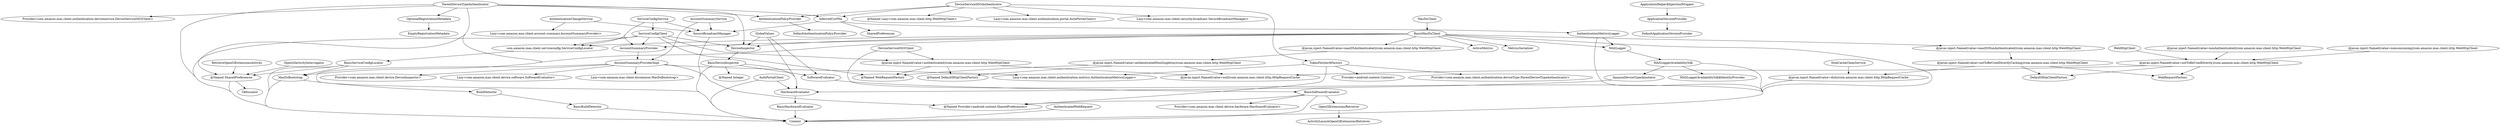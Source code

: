 digraph G1 {
  concentrate = true;
  n2 [label="@Named SharedPreferences"];
  n2 -> Context;
  n2 -> Obfuscator;
  n3 [label="@javax.inject.Named(value=authenticated)/com.amazon.mas.client.http.WebHttpClient"];
  n4 [label="@Named DefaultHttpClientFactory"];
  n3 -> n4;
  n5 [label="@Named WebRequestFactory"];
  n3 -> n5;
  n6 [label="@javax.inject.Named(value=null)/com.amazon.mas.client.http.HttpRequestCache"];
  n3 -> n6;
  n7 [label="@javax.inject.Named(value=authenticatedNonSingleton)/com.amazon.mas.client.http.WebHttpClient"];
  n7 -> n4;
  n7 -> n5;
  n7 -> n6;
  n8 [label="@javax.inject.Named(value=disk)/com.amazon.mas.client.http.HttpRequestCache"];
  n8 -> Context;
  n9 [label="@javax.inject.Named(value=masDSAuthenticated)/com.amazon.mas.client.http.WebHttpClient"];
  n9 -> n7;
  n10 [label="@javax.inject.Named(value=masDSNonAuthenticated)/com.amazon.mas.client.http.WebHttpClient"];
  n11 [label="@javax.inject.Named(value=notToBeUsedDirectlyCaching)/com.amazon.mas.client.http.WebHttpClient"];
  n10 -> n11;
  n12 [label="@javax.inject.Named(value=nonAuthenticated)/com.amazon.mas.client.http.WebHttpClient"];
  n13 [label="@javax.inject.Named(value=notToBeUsedDirectly)/com.amazon.mas.client.http.WebHttpClient"];
  n12 -> n13;
  n14 [label="@javax.inject.Named(value=nonconsuming)/com.amazon.mas.client.http.WebHttpClient"];
  n14 -> n13;
  n13 -> n6;
  n13 -> DefaultHttpClientFactory;
  n13 -> WebRequestFactory;
  n11 -> n8;
  n11 -> DefaultHttpClientFactory;
  n11 -> WebRequestFactory;
  AccountSummaryProvider -> AccountSummaryProviderImpl;
  n15 [label="@Named Provider<android.content.SharedPreferences>"];
  AccountSummaryProviderImpl -> n15;
  n16 [label="Provider<com.amazon.mas.client.device.DeviceInspector>"];
  AccountSummaryProviderImpl -> n16;
  n17 [label="Lazy<com.amazon.mas.client.authentication.metrics.AuthenticationMetricsLogger>"];
  AccountSummaryProviderImpl -> n17;
  n18 [label="Lazy<com.amazon.mas.client.device.software.SoftwareEvaluator>"];
  AccountSummaryProviderImpl -> n18;
  n19 [label="Lazy<com.amazon.mas.client.dscommon.MasDsBootstrap>"];
  AccountSummaryProviderImpl -> n19;
  AccountSummaryProviderImpl -> Context;
  AccountSummaryService -> AccountSummaryProviderImpl;
  AccountSummaryService -> SecureBroadcastManager;
  AmazonDeviceTypeAnnotator -> HardwareEvaluator;
  n20 [label="ApplicationHelper$InjectionWrapper"];
  n20 -> ApplicationVersionProvider;
  ApplicationVersionProvider -> DefaultApplicationVersionProvider;
  AuthPortalClient -> Context;
  AuthPortalClient -> HardwareEvaluator;
  AuthenticatedWebRequest -> Context;
  AuthenticationChangeService -> SecureBroadcastManager;
  n21 [label="Lazy<com.amazon.mas.client.account.summary.AccountSummaryProvider>"];
  AuthenticationChangeService -> n21;
  AuthenticationMetricsLogger -> MASLogger;
  AuthenticationMetricsLogger -> Context;
  AuthenticationPolicyProvider -> DefaultAuthenticationPolicyProvider;
  BasicBuildDetector -> Context;
  n22 [label="@Named Integer"];
  BasicDeviceInspector -> n22;
  BasicDeviceInspector -> Context;
  BasicDeviceInspector -> HardwareEvaluator;
  BasicDeviceInspector -> SoftwareEvaluator;
  BasicHardwareEvaluator -> Context;
  BasicMasDsClient -> MasDsBootstrap;
  BasicMasDsClient -> n9;
  BasicMasDsClient -> n10;
  BasicMasDsClient -> DeviceInspector;
  BasicMasDsClient -> MASLogger;
  BasicMasDsClient -> ActiveMetrics;
  BasicMasDsClient -> Context;
  BasicMasDsClient -> AccountSummaryProvider;
  BasicMasDsClient -> MetricsSerializer;
  n23 [label="com.amazon.mas.client.serviceconfig.ServiceConfigLocator"];
  BasicMasDsClient -> n23;
  BasicServiceConfigLocator -> MasDsBootstrap;
  BasicServiceConfigLocator -> n2;
  BasicServiceConfigLocator -> Context;
  BasicSoftwareEvaluator -> n15;
  n24 [label="Provider<com.amazon.mas.client.device.hardware.HardwareEvaluator>"];
  BasicSoftwareEvaluator -> n24;
  BasicSoftwareEvaluator -> Context;
  BasicSoftwareEvaluator -> OpenGlExtensionsRetriever;
  BuildDetector -> BasicBuildDetector;
  DeviceInspector -> BasicDeviceInspector;
  DeviceServiceSSOAuthenticator -> InferredCorPfm;
  DeviceServiceSSOAuthenticator -> AuthenticationPolicyProvider;
  n25 [label="@Named Lazy<com.amazon.mas.client.http.WebHttpClient>"];
  DeviceServiceSSOAuthenticator -> n25;
  n26 [label="Lazy<com.amazon.mas.client.authentication.portal.AuthPortalClient>"];
  DeviceServiceSSOAuthenticator -> n26;
  n27 [label="Lazy<com.amazon.mas.client.security.broadcast.SecureBroadcastManager>"];
  DeviceServiceSSOAuthenticator -> n27;
  n28 [label="TokenFetcher$Factory"];
  DeviceServiceSSOAuthenticator -> n28;
  DeviceServiceSSOClient -> n3;
  DeviceServiceSSOClient -> Context;
  DiskCacheCleanService -> n8;
  GlobalValues -> DeviceInspector;
  GlobalValues -> HardwareEvaluator;
  GlobalValues -> SoftwareEvaluator;
  HardwareEvaluator -> BasicHardwareEvaluator;
  InferredCorPfm -> SecureBroadcastManager;
  InferredCorPfm -> SharedPreferences;
  InferredCorPfm -> AuthenticationMetricsLogger;
  MASLogger -> MASLoggerAvailabilitySdk;
  MASLoggerAvailabilitySdk -> AmazonDeviceTypeAnnotator;
  MASLoggerAvailabilitySdk -> Context;
  n29 [label="MASLoggerAvailabilitySdk$IdentityProvider"];
  MASLoggerAvailabilitySdk -> n29;
  MasDsBootstrap -> Context;
  MasDsBootstrap -> BuildDetector;
  MasDsClient -> BasicMasDsClient;
  OpenGlActivityInterrogator -> n2;
  OpenGlExtensionsRetriever -> ActivityLaunchOpenGlExtensionsRetriever;
  OptionalRegistrationMetadata -> EmptyRegistrationMetadata;
  ParentDeviceTypeAuthenticator -> InferredCorPfm;
  ParentDeviceTypeAuthenticator -> MasDsBootstrap;
  ParentDeviceTypeAuthenticator -> AuthenticationPolicyProvider;
  ParentDeviceTypeAuthenticator -> OptionalRegistrationMetadata;
  ParentDeviceTypeAuthenticator -> DeviceInspector;
  n30 [label="Provider<com.amazon.mas.client.authentication.deviceservice.DeviceServiceSSOClient>"];
  ParentDeviceTypeAuthenticator -> n30;
  ParentDeviceTypeAuthenticator -> n2;
  ParentDeviceTypeAuthenticator -> Context;
  RetrieveOpenGlExtensionsActivity -> n2;
  SecureBroadcastManager -> Context;
  ServiceConfigClient -> n3;
  ServiceConfigClient -> n5;
  ServiceConfigClient -> DeviceInspector;
  ServiceConfigClient -> Context;
  ServiceConfigClient -> AccountSummaryProvider;
  ServiceConfigClient -> n23;
  ServiceConfigService -> SecureBroadcastManager;
  ServiceConfigService -> ServiceConfigClient;
  ServiceConfigService -> AccountSummaryProvider;
  ServiceConfigService -> n23;
  SoftwareEvaluator -> BasicSoftwareEvaluator;
  n28 -> n15;
  n31 [label="Provider<android.content.Context>"];
  n28 -> n31;
  n32 [label="Provider<com.amazon.mas.client.authentication.deviceType.ParentDeviceTypeAuthenticator>"];
  n28 -> n32;
  n28 -> n17;
  WebHttpClient -> n13;
  n23 -> BasicServiceConfigLocator;
}

